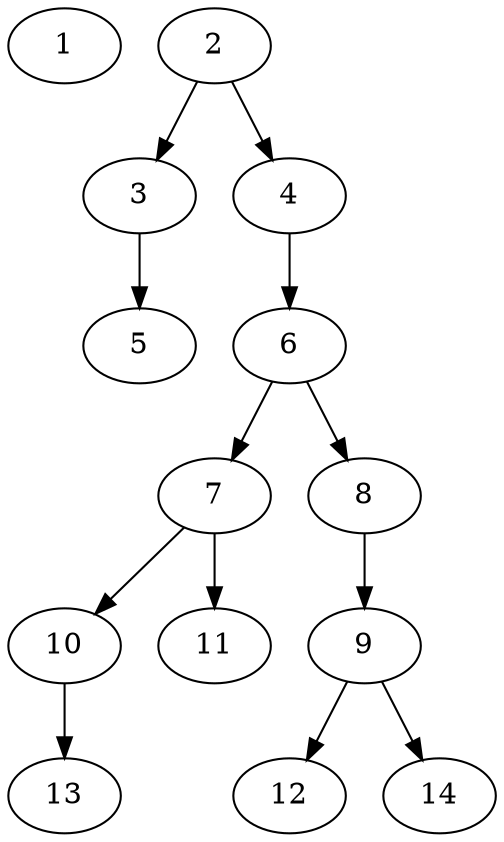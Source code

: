 // DAG (tier=1-easy, mode=compute, n=14, ccr=0.274, fat=0.425, density=0.248, regular=0.687, jump=0.012, mindata=262144, maxdata=2097152)
// DAG automatically generated by daggen at Sun Aug 24 16:33:32 2025
// /home/ermia/Project/Environments/daggen/bin/daggen --dot --ccr 0.274 --fat 0.425 --regular 0.687 --density 0.248 --jump 0.012 --mindata 262144 --maxdata 2097152 -n 14 
digraph G {
  1 [size="171722228069785", alpha="0.05", expect_size="85861114034892"]
  2 [size="1140827725708693", alpha="0.07", expect_size="570413862854346"]
  2 -> 3 [size ="25019266629632"]
  2 -> 4 [size ="25019266629632"]
  3 [size="360457680453632000", alpha="0.07", expect_size="180228840226816000"]
  3 -> 5 [size ="4051907379200"]
  4 [size="496044932737864", alpha="0.13", expect_size="248022466368932"]
  4 -> 6 [size ="16772149280768"]
  5 [size="17697441170094152", alpha="0.14", expect_size="8848720585047076"]
  6 [size="145517980531692", alpha="0.13", expect_size="72758990265846"]
  6 -> 7 [size ="10298392051712"]
  6 -> 8 [size ="10298392051712"]
  7 [size="4833937213189993", alpha="0.14", expect_size="2416968606594996"]
  7 -> 10 [size ="5077490204672"]
  7 -> 11 [size ="5077490204672"]
  8 [size="707062212329472000", alpha="0.10", expect_size="353531106164736000"]
  8 -> 9 [size ="6349337395200"]
  9 [size="2134722906394006", alpha="0.16", expect_size="1067361453197003"]
  9 -> 12 [size ="34500532764672"]
  9 -> 14 [size ="34500532764672"]
  10 [size="421867384478389", alpha="0.18", expect_size="210933692239194"]
  10 -> 13 [size ="16230958235648"]
  11 [size="427144612300312", alpha="0.01", expect_size="213572306150156"]
  12 [size="4068625399201857", alpha="0.12", expect_size="2034312699600928"]
  13 [size="785369882504986624", alpha="0.17", expect_size="392684941252493312"]
  14 [size="19591801573838336", alpha="0.19", expect_size="9795900786919168"]
}